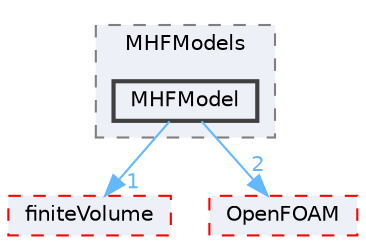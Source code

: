 digraph "src/phaseSystemModels/reactingEuler/multiphaseSystem/derivedFvPatchFields/wallBoilingSubModels/MHFModels/MHFModel"
{
 // LATEX_PDF_SIZE
  bgcolor="transparent";
  edge [fontname=Helvetica,fontsize=10,labelfontname=Helvetica,labelfontsize=10];
  node [fontname=Helvetica,fontsize=10,shape=box,height=0.2,width=0.4];
  compound=true
  subgraph clusterdir_863714129e1e98c8654df336ef2529e0 {
    graph [ bgcolor="#edf0f7", pencolor="grey50", label="MHFModels", fontname=Helvetica,fontsize=10 style="filled,dashed", URL="dir_863714129e1e98c8654df336ef2529e0.html",tooltip=""]
  dir_4940eef44ee6a2df9a92899ab79ea3da [label="MHFModel", fillcolor="#edf0f7", color="grey25", style="filled,bold", URL="dir_4940eef44ee6a2df9a92899ab79ea3da.html",tooltip=""];
  }
  dir_9bd15774b555cf7259a6fa18f99fe99b [label="finiteVolume", fillcolor="#edf0f7", color="red", style="filled,dashed", URL="dir_9bd15774b555cf7259a6fa18f99fe99b.html",tooltip=""];
  dir_c5473ff19b20e6ec4dfe5c310b3778a8 [label="OpenFOAM", fillcolor="#edf0f7", color="red", style="filled,dashed", URL="dir_c5473ff19b20e6ec4dfe5c310b3778a8.html",tooltip=""];
  dir_4940eef44ee6a2df9a92899ab79ea3da->dir_9bd15774b555cf7259a6fa18f99fe99b [headlabel="1", labeldistance=1.5 headhref="dir_002395_001387.html" href="dir_002395_001387.html" color="steelblue1" fontcolor="steelblue1"];
  dir_4940eef44ee6a2df9a92899ab79ea3da->dir_c5473ff19b20e6ec4dfe5c310b3778a8 [headlabel="2", labeldistance=1.5 headhref="dir_002395_002695.html" href="dir_002395_002695.html" color="steelblue1" fontcolor="steelblue1"];
}
